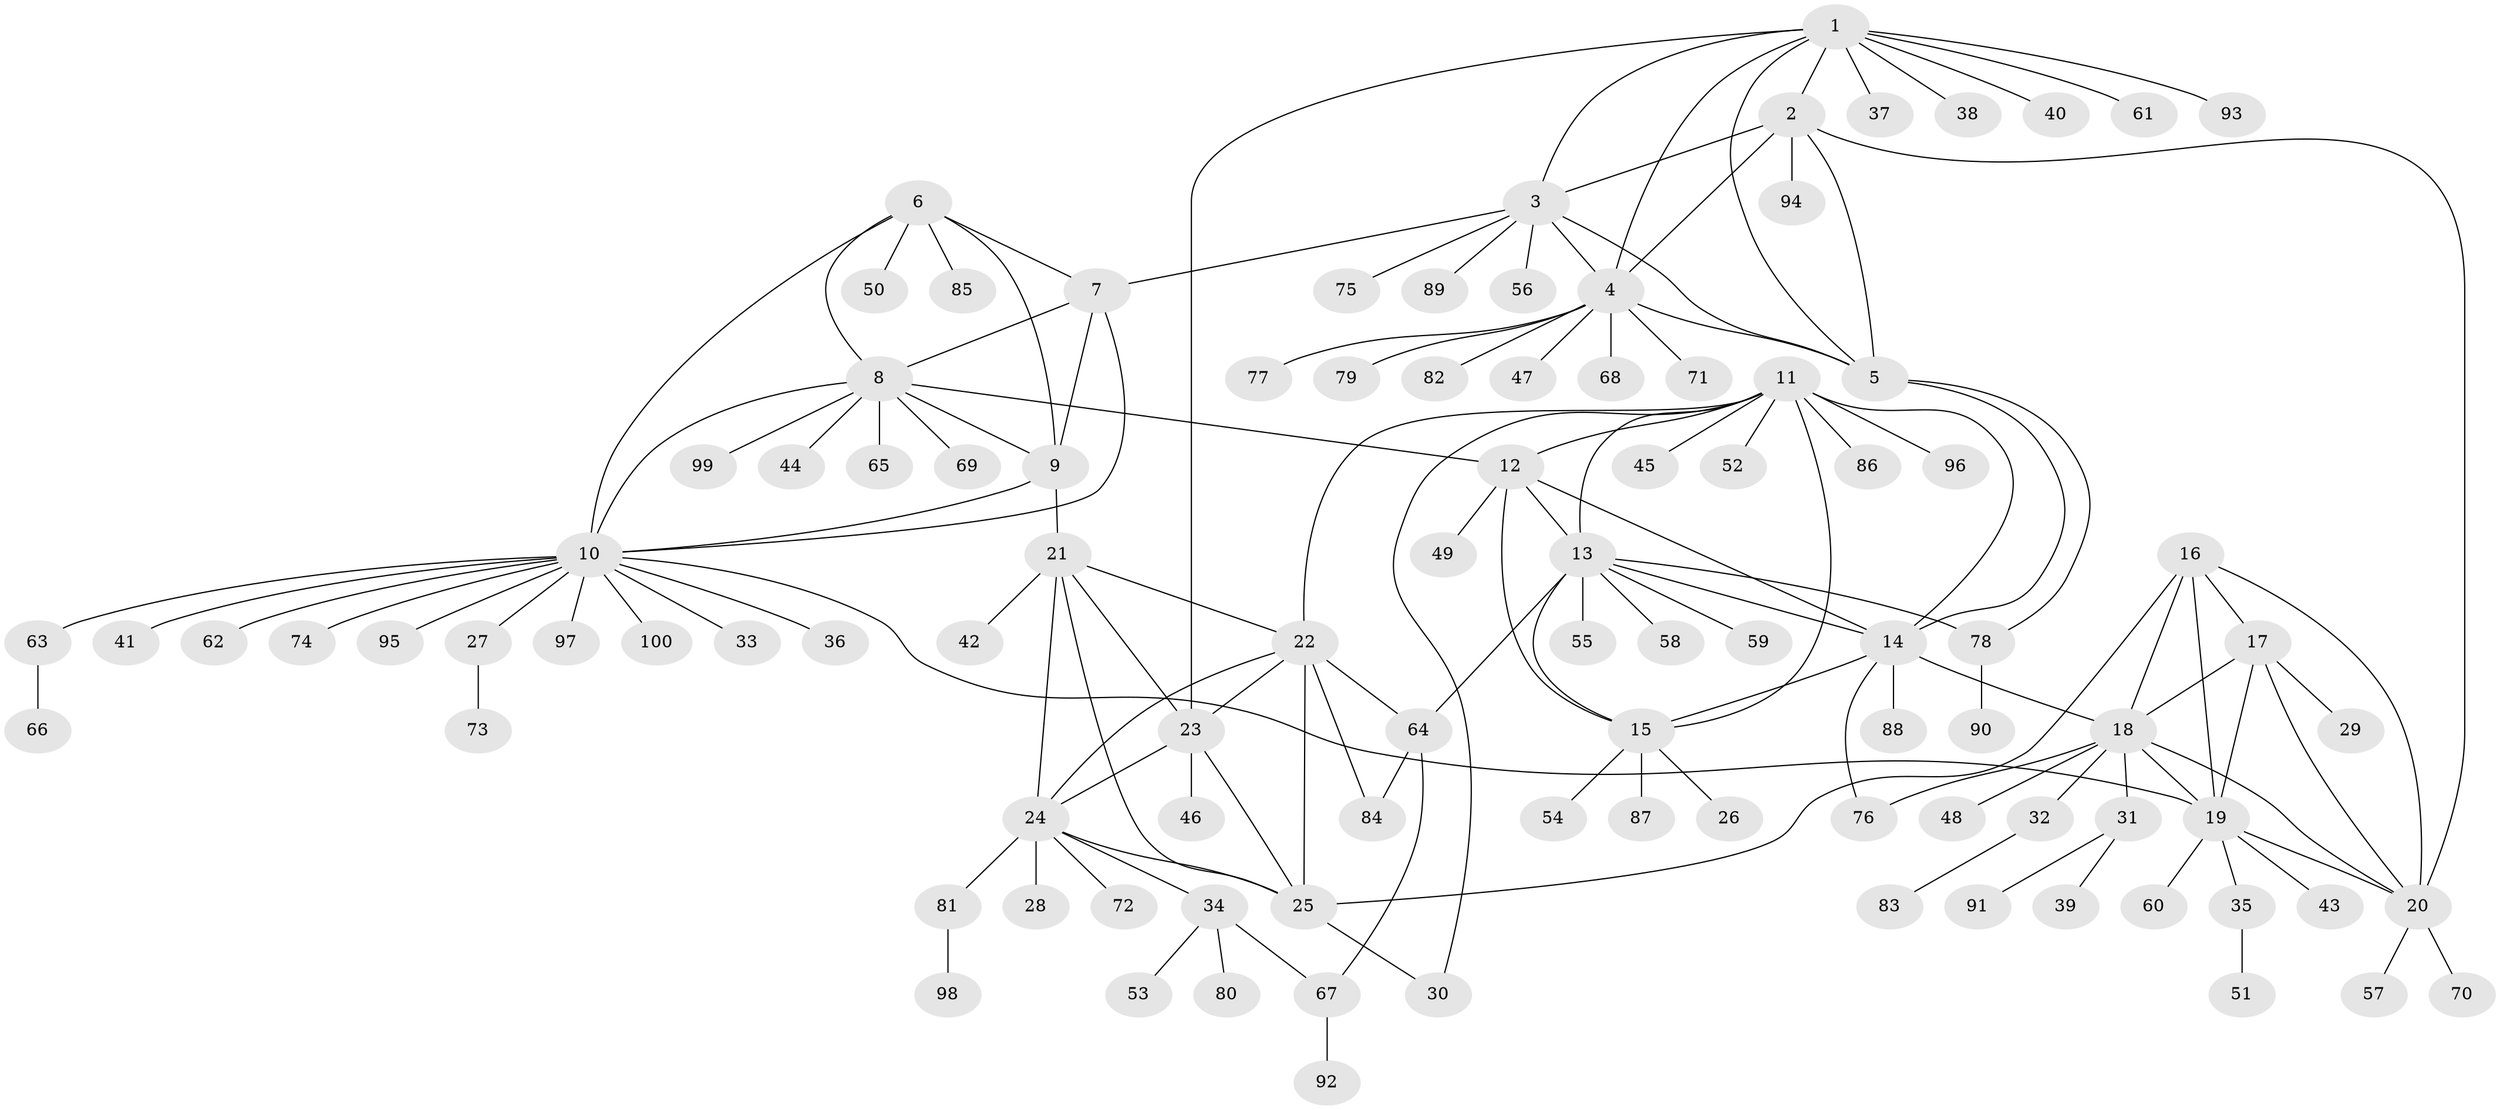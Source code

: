 // coarse degree distribution, {4: 0.025, 3: 0.075, 1: 0.75, 9: 0.075, 7: 0.05, 8: 0.025}
// Generated by graph-tools (version 1.1) at 2025/58/03/04/25 21:58:17]
// undirected, 100 vertices, 141 edges
graph export_dot {
graph [start="1"]
  node [color=gray90,style=filled];
  1;
  2;
  3;
  4;
  5;
  6;
  7;
  8;
  9;
  10;
  11;
  12;
  13;
  14;
  15;
  16;
  17;
  18;
  19;
  20;
  21;
  22;
  23;
  24;
  25;
  26;
  27;
  28;
  29;
  30;
  31;
  32;
  33;
  34;
  35;
  36;
  37;
  38;
  39;
  40;
  41;
  42;
  43;
  44;
  45;
  46;
  47;
  48;
  49;
  50;
  51;
  52;
  53;
  54;
  55;
  56;
  57;
  58;
  59;
  60;
  61;
  62;
  63;
  64;
  65;
  66;
  67;
  68;
  69;
  70;
  71;
  72;
  73;
  74;
  75;
  76;
  77;
  78;
  79;
  80;
  81;
  82;
  83;
  84;
  85;
  86;
  87;
  88;
  89;
  90;
  91;
  92;
  93;
  94;
  95;
  96;
  97;
  98;
  99;
  100;
  1 -- 2;
  1 -- 3;
  1 -- 4;
  1 -- 5;
  1 -- 23;
  1 -- 37;
  1 -- 38;
  1 -- 40;
  1 -- 61;
  1 -- 93;
  2 -- 3;
  2 -- 4;
  2 -- 5;
  2 -- 20;
  2 -- 94;
  3 -- 4;
  3 -- 5;
  3 -- 7;
  3 -- 56;
  3 -- 75;
  3 -- 89;
  4 -- 5;
  4 -- 47;
  4 -- 68;
  4 -- 71;
  4 -- 77;
  4 -- 79;
  4 -- 82;
  5 -- 14;
  5 -- 78;
  6 -- 7;
  6 -- 8;
  6 -- 9;
  6 -- 10;
  6 -- 50;
  6 -- 85;
  7 -- 8;
  7 -- 9;
  7 -- 10;
  8 -- 9;
  8 -- 10;
  8 -- 12;
  8 -- 44;
  8 -- 65;
  8 -- 69;
  8 -- 99;
  9 -- 10;
  9 -- 21;
  10 -- 19;
  10 -- 27;
  10 -- 33;
  10 -- 36;
  10 -- 41;
  10 -- 62;
  10 -- 63;
  10 -- 74;
  10 -- 95;
  10 -- 97;
  10 -- 100;
  11 -- 12;
  11 -- 13;
  11 -- 14;
  11 -- 15;
  11 -- 22;
  11 -- 30;
  11 -- 45;
  11 -- 52;
  11 -- 86;
  11 -- 96;
  12 -- 13;
  12 -- 14;
  12 -- 15;
  12 -- 49;
  13 -- 14;
  13 -- 15;
  13 -- 55;
  13 -- 58;
  13 -- 59;
  13 -- 64;
  13 -- 78;
  14 -- 15;
  14 -- 18;
  14 -- 76;
  14 -- 88;
  15 -- 26;
  15 -- 54;
  15 -- 87;
  16 -- 17;
  16 -- 18;
  16 -- 19;
  16 -- 20;
  16 -- 25;
  17 -- 18;
  17 -- 19;
  17 -- 20;
  17 -- 29;
  18 -- 19;
  18 -- 20;
  18 -- 31;
  18 -- 32;
  18 -- 48;
  18 -- 76;
  19 -- 20;
  19 -- 35;
  19 -- 43;
  19 -- 60;
  20 -- 57;
  20 -- 70;
  21 -- 22;
  21 -- 23;
  21 -- 24;
  21 -- 25;
  21 -- 42;
  22 -- 23;
  22 -- 24;
  22 -- 25;
  22 -- 64;
  22 -- 84;
  23 -- 24;
  23 -- 25;
  23 -- 46;
  24 -- 25;
  24 -- 28;
  24 -- 34;
  24 -- 72;
  24 -- 81;
  25 -- 30;
  27 -- 73;
  31 -- 39;
  31 -- 91;
  32 -- 83;
  34 -- 53;
  34 -- 67;
  34 -- 80;
  35 -- 51;
  63 -- 66;
  64 -- 67;
  64 -- 84;
  67 -- 92;
  78 -- 90;
  81 -- 98;
}
